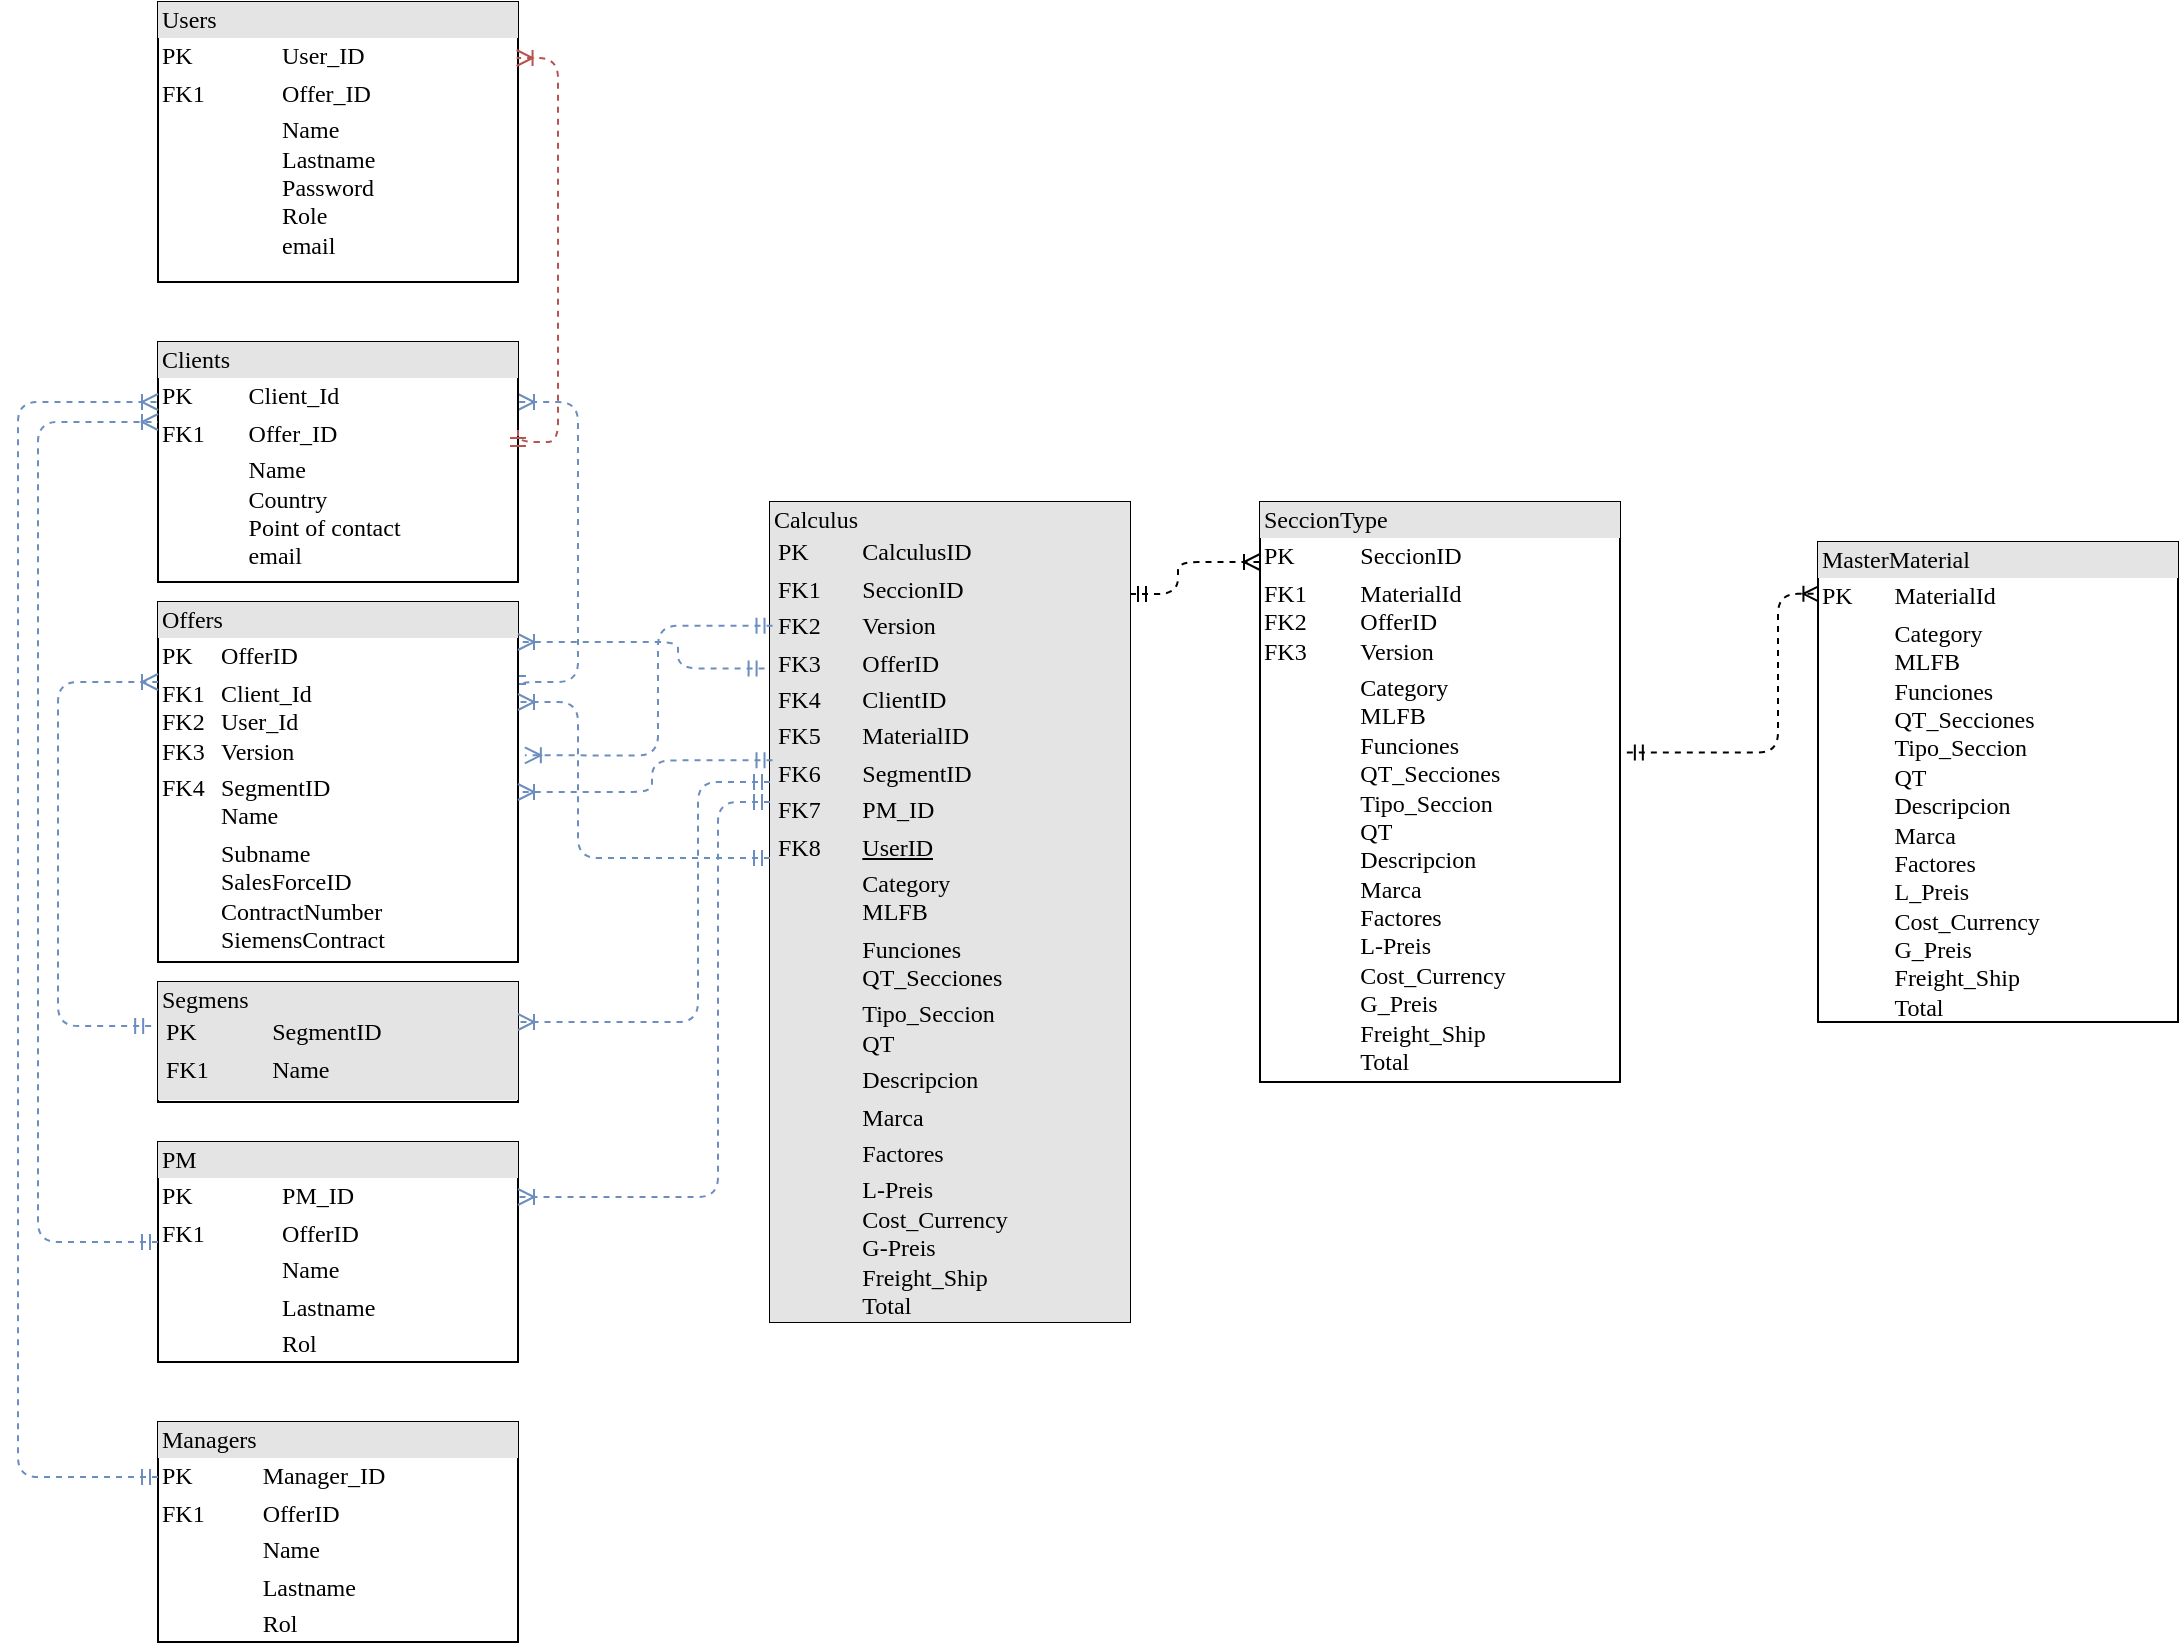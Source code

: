 <mxfile version="24.3.1" type="github">
  <diagram name="Page-1" id="2ca16b54-16f6-2749-3443-fa8db7711227">
    <mxGraphModel dx="794" dy="595" grid="1" gridSize="10" guides="1" tooltips="1" connect="1" arrows="1" fold="1" page="1" pageScale="1" pageWidth="1100" pageHeight="850" background="none" math="0" shadow="0">
      <root>
        <mxCell id="0" />
        <mxCell id="1" parent="0" />
        <mxCell id="2ed32ef02a7f4228-1" value="&lt;div style=&quot;box-sizing:border-box;width:100%;background:#e4e4e4;padding:2px;&quot;&gt;Users&lt;/div&gt;&lt;table style=&quot;width:100%;font-size:1em;&quot; cellpadding=&quot;2&quot; cellspacing=&quot;0&quot;&gt;&lt;tbody&gt;&lt;tr&gt;&lt;td&gt;PK&lt;/td&gt;&lt;td&gt;User_ID&lt;/td&gt;&lt;/tr&gt;&lt;tr&gt;&lt;td&gt;FK1&lt;/td&gt;&lt;td&gt;Offer_ID&lt;/td&gt;&lt;/tr&gt;&lt;tr&gt;&lt;td&gt;&lt;/td&gt;&lt;td&gt;Name&lt;br&gt;Lastname&lt;br&gt;Password&lt;br&gt;Role&lt;br&gt;email&lt;br&gt;&lt;br&gt;&lt;/td&gt;&lt;/tr&gt;&lt;/tbody&gt;&lt;/table&gt;" style="verticalAlign=top;align=left;overflow=fill;html=1;rounded=0;shadow=0;comic=0;labelBackgroundColor=none;strokeWidth=1;fontFamily=Verdana;fontSize=12" parent="1" vertex="1">
          <mxGeometry x="110" y="10" width="180" height="140" as="geometry" />
        </mxCell>
        <mxCell id="2ed32ef02a7f4228-18" style="edgeStyle=orthogonalEdgeStyle;html=1;entryX=1;entryY=0.25;dashed=1;labelBackgroundColor=none;startArrow=ERmandOne;endArrow=ERoneToMany;fontFamily=Verdana;fontSize=12;align=left;entryDx=0;entryDy=0;exitX=1;exitY=0.25;exitDx=0;exitDy=0;fillColor=#dae8fc;strokeColor=#6c8ebf;" parent="1" source="2ed32ef02a7f4228-4" target="2ed32ef02a7f4228-5" edge="1">
          <mxGeometry relative="1" as="geometry">
            <Array as="points">
              <mxPoint x="320" y="350" />
              <mxPoint x="320" y="210" />
            </Array>
          </mxGeometry>
        </mxCell>
        <mxCell id="2ed32ef02a7f4228-2" value="&lt;div style=&quot;box-sizing: border-box ; width: 100% ; background: #e4e4e4 ; padding: 2px&quot;&gt;SeccionType&lt;/div&gt;&lt;table style=&quot;width: 100% ; font-size: 1em&quot; cellpadding=&quot;2&quot; cellspacing=&quot;0&quot;&gt;&lt;tbody&gt;&lt;tr&gt;&lt;td&gt;PK&lt;/td&gt;&lt;td&gt;SeccionID&lt;/td&gt;&lt;/tr&gt;&lt;tr&gt;&lt;td&gt;FK1&lt;br&gt;FK2&lt;br&gt;FK3&lt;/td&gt;&lt;td&gt;MaterialId&lt;br&gt;OfferID&lt;br&gt;Version&lt;/td&gt;&lt;/tr&gt;&lt;tr&gt;&lt;td&gt;&lt;span style=&quot;white-space: pre;&quot;&gt;&#x9;&lt;/span&gt;&lt;br&gt;&lt;/td&gt;&lt;td&gt;Category&lt;br&gt;MLFB&lt;br&gt;Funciones&lt;br&gt;QT_Secciones&lt;br&gt;Tipo_Seccion&lt;br&gt;QT&lt;br&gt;Descripcion&lt;br&gt;Marca&lt;br&gt;Factores&lt;br&gt;L-Preis&lt;br&gt;Cost_Currency&lt;br&gt;G_Preis&lt;br&gt;Freight_Ship&lt;br&gt;Total&lt;/td&gt;&lt;/tr&gt;&lt;tr&gt;&lt;td&gt;&lt;/td&gt;&lt;td&gt;&lt;br&gt;&lt;/td&gt;&lt;/tr&gt;&lt;/tbody&gt;&lt;/table&gt;" style="verticalAlign=top;align=left;overflow=fill;html=1;rounded=0;shadow=0;comic=0;labelBackgroundColor=none;strokeWidth=1;fontFamily=Verdana;fontSize=12" parent="1" vertex="1">
          <mxGeometry x="661" y="260" width="180" height="290" as="geometry" />
        </mxCell>
        <mxCell id="2ed32ef02a7f4228-3" value="&lt;div style=&quot;box-sizing: border-box ; width: 100% ; background: #e4e4e4 ; padding: 2px&quot;&gt;Segmens&lt;br&gt;&lt;table style=&quot;background-color: initial; font-size: 1em; width: 100%;&quot; cellpadding=&quot;2&quot; cellspacing=&quot;0&quot;&gt;&lt;tbody&gt;&lt;tr&gt;&lt;td&gt;PK&lt;/td&gt;&lt;td&gt;SegmentID&lt;/td&gt;&lt;/tr&gt;&lt;tr&gt;&lt;td&gt;FK1&lt;/td&gt;&lt;td&gt;Name&lt;/td&gt;&lt;/tr&gt;&lt;tr&gt;&lt;td&gt;&lt;/td&gt;&lt;td&gt;&lt;/td&gt;&lt;/tr&gt;&lt;/tbody&gt;&lt;/table&gt;&lt;/div&gt;" style="verticalAlign=top;align=left;overflow=fill;html=1;rounded=0;shadow=0;comic=0;labelBackgroundColor=none;strokeWidth=1;fontFamily=Verdana;fontSize=12" parent="1" vertex="1">
          <mxGeometry x="110" y="500" width="180" height="60" as="geometry" />
        </mxCell>
        <mxCell id="2ed32ef02a7f4228-4" value="&lt;div style=&quot;box-sizing: border-box ; width: 100% ; background: #e4e4e4 ; padding: 2px&quot;&gt;Offers&lt;/div&gt;&lt;table style=&quot;width: 100% ; font-size: 1em&quot; cellpadding=&quot;2&quot; cellspacing=&quot;0&quot;&gt;&lt;tbody&gt;&lt;tr&gt;&lt;td&gt;PK&lt;/td&gt;&lt;td&gt;OfferID&lt;/td&gt;&lt;/tr&gt;&lt;tr&gt;&lt;td&gt;FK1&lt;br&gt;FK2&lt;br&gt;FK3&lt;/td&gt;&lt;td&gt;Client_Id&lt;br&gt;User_Id&lt;br&gt;Version&lt;/td&gt;&lt;/tr&gt;&lt;tr&gt;&lt;td&gt;FK4&lt;br&gt;&lt;br&gt;&lt;/td&gt;&lt;td&gt;SegmentID&lt;br&gt;Name&lt;/td&gt;&lt;/tr&gt;&lt;tr&gt;&lt;td&gt;&lt;br&gt;&lt;/td&gt;&lt;td&gt;Subname&lt;br&gt;&lt;table style=&quot;border-collapse:&lt;br/&gt; collapse;width:94pt&quot; width=&quot;125&quot; cellspacing=&quot;0&quot; cellpadding=&quot;0&quot; border=&quot;0&quot;&gt;&lt;tbody&gt;&lt;tr style=&quot;height:14.0pt&quot; height=&quot;19&quot;&gt;  &lt;td style=&quot;height:14.0pt;width:94pt&quot; width=&quot;125&quot; class=&quot;xl280&quot; height=&quot;19&quot;&gt;SalesForceID&lt;br&gt;ContractNumber&lt;br&gt;SiemensContract&lt;br&gt;&lt;br&gt;&lt;/td&gt;&lt;/tr&gt;&lt;/tbody&gt;&lt;/table&gt;&lt;/td&gt;&lt;/tr&gt;&lt;/tbody&gt;&lt;/table&gt;" style="verticalAlign=top;align=left;overflow=fill;html=1;rounded=0;shadow=0;comic=0;labelBackgroundColor=none;strokeWidth=1;fontFamily=Verdana;fontSize=12" parent="1" vertex="1">
          <mxGeometry x="110" y="310" width="180" height="180" as="geometry" />
        </mxCell>
        <mxCell id="2ed32ef02a7f4228-5" value="&lt;div style=&quot;box-sizing:border-box;width:100%;background:#e4e4e4;padding:2px;&quot;&gt;Clients&lt;/div&gt;&lt;table style=&quot;width:100%;font-size:1em;&quot; cellpadding=&quot;2&quot; cellspacing=&quot;0&quot;&gt;&lt;tbody&gt;&lt;tr&gt;&lt;td&gt;PK&lt;/td&gt;&lt;td&gt;Client_Id&lt;/td&gt;&lt;/tr&gt;&lt;tr&gt;&lt;td&gt;FK1&lt;/td&gt;&lt;td&gt;Offer_ID&lt;/td&gt;&lt;/tr&gt;&lt;tr&gt;&lt;td&gt;&lt;/td&gt;&lt;td&gt;Name&lt;br&gt;Country&lt;br&gt;Point of contact&lt;br&gt;email&lt;br&gt;&lt;br&gt;&lt;/td&gt;&lt;/tr&gt;&lt;/tbody&gt;&lt;/table&gt;" style="verticalAlign=top;align=left;overflow=fill;html=1;rounded=0;shadow=0;comic=0;labelBackgroundColor=none;strokeWidth=1;fontFamily=Verdana;fontSize=12" parent="1" vertex="1">
          <mxGeometry x="110" y="180" width="180" height="120" as="geometry" />
        </mxCell>
        <mxCell id="2ed32ef02a7f4228-8" value="&lt;div style=&quot;box-sizing: border-box ; width: 100% ; background: #e4e4e4 ; padding: 2px&quot;&gt;Calculus&lt;table style=&quot;background-color: initial; font-size: 1em; width: 100%;&quot; cellpadding=&quot;2&quot; cellspacing=&quot;0&quot;&gt;&lt;tbody&gt;&lt;tr&gt;&lt;td&gt;PK&lt;/td&gt;&lt;td&gt;CalculusID&lt;/td&gt;&lt;/tr&gt;&lt;tr&gt;&lt;td&gt;FK1&lt;/td&gt;&lt;td&gt;SeccionID&lt;/td&gt;&lt;/tr&gt;&lt;tr&gt;&lt;td&gt;FK2&lt;/td&gt;&lt;td&gt;Version&lt;/td&gt;&lt;/tr&gt;&lt;tr&gt;&lt;td&gt;FK3&lt;br&gt;&lt;/td&gt;&lt;td&gt;OfferID&lt;/td&gt;&lt;/tr&gt;&lt;tr&gt;&lt;td&gt;FK4&lt;br&gt;&lt;/td&gt;&lt;td&gt;ClientID&lt;/td&gt;&lt;/tr&gt;&lt;tr&gt;&lt;td&gt;FK5&lt;br&gt;&lt;/td&gt;&lt;td&gt;MaterialID&lt;/td&gt;&lt;/tr&gt;&lt;tr&gt;&lt;td&gt;FK6&lt;br&gt;&lt;/td&gt;&lt;td&gt;SegmentID&lt;/td&gt;&lt;/tr&gt;&lt;tr&gt;&lt;td&gt;FK7&lt;br&gt;&lt;/td&gt;&lt;td&gt;PM_ID&lt;/td&gt;&lt;/tr&gt;&lt;tr&gt;&lt;td&gt;FK8&lt;br&gt;&lt;/td&gt;&lt;td&gt;&lt;u&gt;UserID&lt;/u&gt;&lt;/td&gt;&lt;/tr&gt;&lt;tr&gt;&lt;td&gt;&lt;br&gt;&lt;/td&gt;&lt;td&gt;Category&lt;br&gt;MLFB&lt;/td&gt;&lt;/tr&gt;&lt;tr&gt;&lt;td&gt;&lt;br&gt;&lt;/td&gt;&lt;td&gt;Funciones&lt;br&gt;QT_Secciones&lt;/td&gt;&lt;/tr&gt;&lt;tr&gt;&lt;td&gt;&lt;br&gt;&lt;/td&gt;&lt;td&gt;Tipo_Seccion&lt;br&gt;QT&lt;/td&gt;&lt;/tr&gt;&lt;tr&gt;&lt;td&gt;&lt;br&gt;&lt;/td&gt;&lt;td&gt;Descripcion&lt;br&gt;&lt;/td&gt;&lt;/tr&gt;&lt;tr&gt;&lt;td&gt;&lt;br&gt;&lt;/td&gt;&lt;td&gt;Marca&lt;/td&gt;&lt;/tr&gt;&lt;tr&gt;&lt;td&gt;&lt;br&gt;&lt;/td&gt;&lt;td&gt;Factores&lt;/td&gt;&lt;/tr&gt;&lt;tr&gt;&lt;td&gt;&lt;br&gt;&lt;/td&gt;&lt;td&gt;L-Preis&lt;br&gt;Cost_Currency&lt;br&gt;G-Preis&lt;br&gt;Freight_Ship&lt;br&gt;Total&lt;br&gt;Currency_Offer&lt;br&gt;&lt;br&gt;&lt;/td&gt;&lt;/tr&gt;&lt;/tbody&gt;&lt;/table&gt;&lt;/div&gt;" style="verticalAlign=top;align=left;overflow=fill;html=1;rounded=0;shadow=0;comic=0;labelBackgroundColor=none;strokeWidth=1;fontFamily=Verdana;fontSize=12" parent="1" vertex="1">
          <mxGeometry x="416" y="260" width="180" height="410" as="geometry" />
        </mxCell>
        <mxCell id="2ed32ef02a7f4228-21" style="edgeStyle=orthogonalEdgeStyle;html=1;entryX=0.004;entryY=0.108;dashed=1;labelBackgroundColor=none;startArrow=ERmandOne;endArrow=ERoneToMany;fontFamily=Verdana;fontSize=12;align=left;entryDx=0;entryDy=0;entryPerimeter=0;exitX=1.019;exitY=0.432;exitDx=0;exitDy=0;exitPerimeter=0;" parent="1" source="2ed32ef02a7f4228-2" target="2ed32ef02a7f4228-10" edge="1">
          <mxGeometry relative="1" as="geometry">
            <mxPoint x="660" y="280" as="sourcePoint" />
            <mxPoint x="920" y="490" as="targetPoint" />
            <Array as="points">
              <mxPoint x="920" y="385" />
              <mxPoint x="920" y="306" />
            </Array>
          </mxGeometry>
        </mxCell>
        <mxCell id="2ed32ef02a7f4228-10" value="&lt;div style=&quot;box-sizing: border-box ; width: 100% ; background: #e4e4e4 ; padding: 2px&quot;&gt;MasterMaterial&lt;/div&gt;&lt;table style=&quot;width: 100% ; font-size: 1em&quot; cellpadding=&quot;2&quot; cellspacing=&quot;0&quot;&gt;&lt;tbody&gt;&lt;tr&gt;&lt;td&gt;PK&lt;br&gt;&lt;/td&gt;&lt;td style=&quot;text-align: justify;&quot;&gt;MaterialId&lt;/td&gt;&lt;/tr&gt;&lt;tr&gt;&lt;td&gt;&lt;div style=&quot;text-align: justify;&quot;&gt;&lt;br&gt;&lt;/div&gt;&lt;div style=&quot;text-align: justify;&quot;&gt;&lt;span style=&quot;font-size: 1em; background-color: initial;&quot;&gt;&lt;br&gt;&lt;/span&gt;&lt;/div&gt;&lt;div style=&quot;text-align: justify;&quot;&gt;&lt;span style=&quot;font-size: 1em; background-color: initial;&quot;&gt;&lt;br&gt;&lt;/span&gt;&lt;/div&gt;&lt;div style=&quot;text-align: justify;&quot;&gt;&lt;span style=&quot;font-size: 1em; background-color: initial;&quot;&gt;&lt;br&gt;&lt;/span&gt;&lt;/div&gt;&lt;div style=&quot;text-align: justify;&quot;&gt;&lt;span style=&quot;font-size: 1em; background-color: initial;&quot;&gt;&lt;br&gt;&lt;/span&gt;&lt;/div&gt;&lt;div style=&quot;text-align: justify;&quot;&gt;&lt;span style=&quot;font-size: 1em; background-color: initial;&quot;&gt;&lt;br&gt;&lt;/span&gt;&lt;/div&gt;&lt;div style=&quot;text-align: justify;&quot;&gt;&lt;span style=&quot;font-size: 1em; background-color: initial;&quot;&gt;&lt;br&gt;&lt;/span&gt;&lt;/div&gt;&lt;div style=&quot;text-align: justify;&quot;&gt;&lt;span style=&quot;font-size: 1em; background-color: initial;&quot;&gt;&lt;br&gt;&lt;/span&gt;&lt;/div&gt;&lt;div style=&quot;text-align: justify;&quot;&gt;&lt;span style=&quot;font-size: 1em; background-color: initial;&quot;&gt;&lt;br&gt;&lt;/span&gt;&lt;/div&gt;&lt;div style=&quot;text-align: justify;&quot;&gt;&lt;span style=&quot;font-size: 1em; background-color: initial;&quot;&gt;&lt;br&gt;&lt;/span&gt;&lt;/div&gt;&lt;div style=&quot;text-align: justify;&quot;&gt;&lt;span style=&quot;font-size: 1em; background-color: initial;&quot;&gt;&lt;br&gt;&lt;/span&gt;&lt;/div&gt;&lt;div style=&quot;text-align: justify;&quot;&gt;&lt;span style=&quot;font-size: 1em; background-color: initial;&quot;&gt;&lt;br&gt;&lt;/span&gt;&lt;/div&gt;&lt;div style=&quot;text-align: justify;&quot;&gt;&lt;span style=&quot;font-size: 1em; background-color: initial;&quot;&gt;&lt;br&gt;&lt;/span&gt;&lt;/div&gt;&lt;div style=&quot;text-align: justify;&quot;&gt;&lt;span style=&quot;font-size: 1em; background-color: initial;&quot;&gt;&lt;br&gt;&lt;/span&gt;&lt;/div&gt;&lt;div style=&quot;text-align: justify;&quot;&gt;&lt;/div&gt;&lt;/td&gt;&lt;td&gt;Category&lt;br&gt;MLFB&lt;br&gt;Funciones&lt;br&gt;QT_Secciones&lt;br&gt;Tipo_Seccion&lt;br&gt;QT&lt;br&gt;Descripcion&lt;br&gt;Marca&lt;br&gt;Factores&lt;br&gt;L_Preis&lt;br&gt;Cost_Currency&lt;br&gt;G_Preis&lt;br&gt;Freight_Ship&lt;br&gt;Total&lt;/td&gt;&lt;/tr&gt;&lt;tr&gt;&lt;td&gt;&lt;br&gt;&lt;/td&gt;&lt;td&gt;&lt;br&gt;&lt;/td&gt;&lt;/tr&gt;&lt;tr&gt;&lt;td&gt;&lt;br&gt;&lt;/td&gt;&lt;td&gt;&lt;br&gt;&lt;/td&gt;&lt;/tr&gt;&lt;tr&gt;&lt;td&gt;&lt;br&gt;&lt;/td&gt;&lt;td&gt;&lt;br&gt;&lt;/td&gt;&lt;/tr&gt;&lt;tr&gt;&lt;td&gt;&lt;br&gt;&lt;/td&gt;&lt;td&gt;&lt;br&gt;&lt;/td&gt;&lt;/tr&gt;&lt;/tbody&gt;&lt;/table&gt;" style="verticalAlign=top;align=left;overflow=fill;html=1;rounded=0;shadow=0;comic=0;labelBackgroundColor=none;strokeWidth=1;fontFamily=Verdana;fontSize=12" parent="1" vertex="1">
          <mxGeometry x="940" y="280" width="180" height="240" as="geometry" />
        </mxCell>
        <mxCell id="2ed32ef02a7f4228-12" value="&lt;div style=&quot;box-sizing: border-box ; width: 100% ; background: #e4e4e4 ; padding: 2px&quot;&gt;PM&lt;/div&gt;&lt;table style=&quot;width: 100% ; font-size: 1em&quot; cellpadding=&quot;2&quot; cellspacing=&quot;0&quot;&gt;&lt;tbody&gt;&lt;tr&gt;&lt;td&gt;PK&lt;/td&gt;&lt;td&gt;PM_ID&lt;/td&gt;&lt;/tr&gt;&lt;tr&gt;&lt;td&gt;FK1&lt;/td&gt;&lt;td&gt;OfferID&lt;/td&gt;&lt;/tr&gt;&lt;tr&gt;&lt;td&gt;&lt;/td&gt;&lt;td&gt;Name&lt;/td&gt;&lt;/tr&gt;&lt;tr&gt;&lt;td&gt;&lt;br&gt;&lt;/td&gt;&lt;td&gt;Lastname&lt;/td&gt;&lt;/tr&gt;&lt;tr&gt;&lt;td&gt;&lt;br&gt;&lt;/td&gt;&lt;td&gt;Rol&lt;/td&gt;&lt;/tr&gt;&lt;tr&gt;&lt;td&gt;&lt;br&gt;&lt;/td&gt;&lt;td&gt;&lt;br&gt;&lt;/td&gt;&lt;/tr&gt;&lt;/tbody&gt;&lt;/table&gt;" style="verticalAlign=top;align=left;overflow=fill;html=1;rounded=0;shadow=0;comic=0;labelBackgroundColor=none;strokeWidth=1;fontFamily=Verdana;fontSize=12" parent="1" vertex="1">
          <mxGeometry x="110" y="580" width="180" height="110" as="geometry" />
        </mxCell>
        <mxCell id="BW-nAZjWjkn8rpJ02qcr-7" style="edgeStyle=orthogonalEdgeStyle;html=1;dashed=1;labelBackgroundColor=none;startArrow=ERmandOne;endArrow=ERoneToMany;fontFamily=Verdana;fontSize=12;align=left;exitX=1;exitY=0.367;exitDx=0;exitDy=0;exitPerimeter=0;entryX=0.996;entryY=0.2;entryDx=0;entryDy=0;entryPerimeter=0;fillColor=#f8cecc;strokeColor=#b85450;" edge="1" parent="1" source="2ed32ef02a7f4228-5" target="2ed32ef02a7f4228-1">
          <mxGeometry relative="1" as="geometry">
            <mxPoint x="320" y="230" as="sourcePoint" />
            <mxPoint x="320" y="120" as="targetPoint" />
            <Array as="points">
              <mxPoint x="290" y="230" />
              <mxPoint x="310" y="230" />
              <mxPoint x="310" y="38" />
            </Array>
          </mxGeometry>
        </mxCell>
        <mxCell id="BW-nAZjWjkn8rpJ02qcr-8" style="edgeStyle=orthogonalEdgeStyle;html=1;dashed=1;labelBackgroundColor=none;startArrow=ERmandOne;endArrow=ERoneToMany;fontFamily=Verdana;fontSize=12;align=left;fillColor=#dae8fc;strokeColor=#6c8ebf;" edge="1" parent="1" target="2ed32ef02a7f4228-5">
          <mxGeometry relative="1" as="geometry">
            <mxPoint x="110" y="630" as="sourcePoint" />
            <mxPoint x="40" y="220" as="targetPoint" />
            <Array as="points">
              <mxPoint x="50" y="630" />
              <mxPoint x="50" y="220" />
            </Array>
          </mxGeometry>
        </mxCell>
        <mxCell id="BW-nAZjWjkn8rpJ02qcr-9" style="edgeStyle=orthogonalEdgeStyle;rounded=0;orthogonalLoop=1;jettySize=auto;html=1;exitX=0.5;exitY=1;exitDx=0;exitDy=0;" edge="1" parent="1" source="2ed32ef02a7f4228-12" target="2ed32ef02a7f4228-12">
          <mxGeometry relative="1" as="geometry" />
        </mxCell>
        <mxCell id="BW-nAZjWjkn8rpJ02qcr-10" value="&lt;div style=&quot;box-sizing: border-box ; width: 100% ; background: #e4e4e4 ; padding: 2px&quot;&gt;Managers&lt;/div&gt;&lt;table style=&quot;width: 100% ; font-size: 1em&quot; cellpadding=&quot;2&quot; cellspacing=&quot;0&quot;&gt;&lt;tbody&gt;&lt;tr&gt;&lt;td&gt;PK&lt;/td&gt;&lt;td&gt;Manager_ID&lt;/td&gt;&lt;/tr&gt;&lt;tr&gt;&lt;td&gt;FK1&lt;/td&gt;&lt;td&gt;OfferID&lt;/td&gt;&lt;/tr&gt;&lt;tr&gt;&lt;td&gt;&lt;/td&gt;&lt;td&gt;Name&lt;/td&gt;&lt;/tr&gt;&lt;tr&gt;&lt;td&gt;&lt;br&gt;&lt;/td&gt;&lt;td&gt;Lastname&lt;/td&gt;&lt;/tr&gt;&lt;tr&gt;&lt;td&gt;&lt;br&gt;&lt;/td&gt;&lt;td&gt;Rol&lt;/td&gt;&lt;/tr&gt;&lt;tr&gt;&lt;td&gt;&lt;br&gt;&lt;/td&gt;&lt;td&gt;&lt;br&gt;&lt;/td&gt;&lt;/tr&gt;&lt;/tbody&gt;&lt;/table&gt;" style="verticalAlign=top;align=left;overflow=fill;html=1;rounded=0;shadow=0;comic=0;labelBackgroundColor=none;strokeWidth=1;fontFamily=Verdana;fontSize=12" vertex="1" parent="1">
          <mxGeometry x="110" y="720" width="180" height="110" as="geometry" />
        </mxCell>
        <mxCell id="BW-nAZjWjkn8rpJ02qcr-11" style="edgeStyle=orthogonalEdgeStyle;html=1;dashed=1;labelBackgroundColor=none;startArrow=ERmandOne;endArrow=ERoneToMany;fontFamily=Verdana;fontSize=12;align=left;fillColor=#dae8fc;strokeColor=#6c8ebf;entryX=0;entryY=0.25;entryDx=0;entryDy=0;exitX=0;exitY=0.25;exitDx=0;exitDy=0;" edge="1" parent="1" source="BW-nAZjWjkn8rpJ02qcr-10" target="2ed32ef02a7f4228-5">
          <mxGeometry relative="1" as="geometry">
            <mxPoint x="120" y="640" as="sourcePoint" />
            <mxPoint x="120" y="230" as="targetPoint" />
            <Array as="points">
              <mxPoint x="40" y="748" />
              <mxPoint x="40" y="210" />
            </Array>
          </mxGeometry>
        </mxCell>
        <mxCell id="BW-nAZjWjkn8rpJ02qcr-12" style="edgeStyle=orthogonalEdgeStyle;html=1;dashed=1;labelBackgroundColor=none;startArrow=ERmandOne;endArrow=ERoneToMany;fontFamily=Verdana;fontSize=12;align=left;fillColor=#dae8fc;strokeColor=#6c8ebf;exitX=-0.019;exitY=0.367;exitDx=0;exitDy=0;exitPerimeter=0;" edge="1" parent="1" source="2ed32ef02a7f4228-3" target="2ed32ef02a7f4228-4">
          <mxGeometry relative="1" as="geometry">
            <mxPoint x="120" y="640" as="sourcePoint" />
            <mxPoint x="90" y="380" as="targetPoint" />
            <Array as="points">
              <mxPoint x="60" y="522" />
              <mxPoint x="60" y="350" />
            </Array>
          </mxGeometry>
        </mxCell>
        <mxCell id="BW-nAZjWjkn8rpJ02qcr-14" style="edgeStyle=orthogonalEdgeStyle;html=1;entryX=0.004;entryY=0.108;dashed=1;labelBackgroundColor=none;startArrow=ERmandOne;endArrow=ERoneToMany;fontFamily=Verdana;fontSize=12;align=left;entryDx=0;entryDy=0;entryPerimeter=0;" edge="1" parent="1" source="2ed32ef02a7f4228-8">
          <mxGeometry relative="1" as="geometry">
            <mxPoint x="564" y="369" as="sourcePoint" />
            <mxPoint x="661" y="290" as="targetPoint" />
            <Array as="points">
              <mxPoint x="620" y="306" />
              <mxPoint x="620" y="290" />
            </Array>
          </mxGeometry>
        </mxCell>
        <mxCell id="BW-nAZjWjkn8rpJ02qcr-15" style="edgeStyle=orthogonalEdgeStyle;html=1;dashed=1;labelBackgroundColor=none;startArrow=ERmandOne;endArrow=ERoneToMany;fontFamily=Verdana;fontSize=12;align=left;fillColor=#dae8fc;strokeColor=#6c8ebf;entryX=1;entryY=0.25;entryDx=0;entryDy=0;" edge="1" parent="1" source="2ed32ef02a7f4228-8" target="2ed32ef02a7f4228-12">
          <mxGeometry relative="1" as="geometry">
            <mxPoint x="370" y="450" as="sourcePoint" />
            <mxPoint x="407.26" y="580" as="targetPoint" />
            <Array as="points">
              <mxPoint x="390" y="410" />
              <mxPoint x="390" y="608" />
            </Array>
          </mxGeometry>
        </mxCell>
        <mxCell id="BW-nAZjWjkn8rpJ02qcr-16" style="edgeStyle=orthogonalEdgeStyle;html=1;dashed=1;labelBackgroundColor=none;startArrow=ERmandOne;endArrow=ERoneToMany;fontFamily=Verdana;fontSize=12;align=left;fillColor=#dae8fc;strokeColor=#6c8ebf;" edge="1" parent="1" source="2ed32ef02a7f4228-8">
          <mxGeometry relative="1" as="geometry">
            <mxPoint x="387" y="390" as="sourcePoint" />
            <mxPoint x="290" y="520" as="targetPoint" />
            <Array as="points">
              <mxPoint x="380" y="400" />
              <mxPoint x="380" y="520" />
            </Array>
          </mxGeometry>
        </mxCell>
        <mxCell id="BW-nAZjWjkn8rpJ02qcr-17" style="edgeStyle=orthogonalEdgeStyle;html=1;dashed=1;labelBackgroundColor=none;startArrow=ERmandOne;endArrow=ERoneToMany;fontFamily=Verdana;fontSize=12;align=left;fillColor=#dae8fc;strokeColor=#6c8ebf;" edge="1" parent="1" source="2ed32ef02a7f4228-8">
          <mxGeometry relative="1" as="geometry">
            <mxPoint x="416" y="240" as="sourcePoint" />
            <mxPoint x="290" y="360" as="targetPoint" />
            <Array as="points">
              <mxPoint x="320" y="438" />
              <mxPoint x="320" y="360" />
            </Array>
          </mxGeometry>
        </mxCell>
        <mxCell id="BW-nAZjWjkn8rpJ02qcr-18" style="edgeStyle=orthogonalEdgeStyle;html=1;dashed=1;labelBackgroundColor=none;startArrow=ERmandOne;endArrow=ERoneToMany;fontFamily=Verdana;fontSize=12;align=left;fillColor=#dae8fc;strokeColor=#6c8ebf;entryX=1.019;entryY=0.426;entryDx=0;entryDy=0;entryPerimeter=0;exitX=0.007;exitY=0.151;exitDx=0;exitDy=0;exitPerimeter=0;" edge="1" parent="1" source="2ed32ef02a7f4228-8" target="2ed32ef02a7f4228-4">
          <mxGeometry relative="1" as="geometry">
            <mxPoint x="360" y="310" as="sourcePoint" />
            <mxPoint x="300" y="370" as="targetPoint" />
            <Array as="points">
              <mxPoint x="360" y="322" />
              <mxPoint x="360" y="387" />
            </Array>
          </mxGeometry>
        </mxCell>
        <mxCell id="BW-nAZjWjkn8rpJ02qcr-19" style="edgeStyle=orthogonalEdgeStyle;html=1;dashed=1;labelBackgroundColor=none;startArrow=ERmandOne;endArrow=ERoneToMany;fontFamily=Verdana;fontSize=12;align=left;fillColor=#dae8fc;strokeColor=#6c8ebf;entryX=1.019;entryY=0.426;entryDx=0;entryDy=0;entryPerimeter=0;exitX=0.007;exitY=0.315;exitDx=0;exitDy=0;exitPerimeter=0;" edge="1" parent="1" source="2ed32ef02a7f4228-8">
          <mxGeometry relative="1" as="geometry">
            <mxPoint x="414" y="340" as="sourcePoint" />
            <mxPoint x="290" y="405" as="targetPoint" />
            <Array as="points">
              <mxPoint x="357" y="389" />
              <mxPoint x="357" y="405" />
            </Array>
          </mxGeometry>
        </mxCell>
        <mxCell id="BW-nAZjWjkn8rpJ02qcr-20" style="edgeStyle=orthogonalEdgeStyle;html=1;dashed=1;labelBackgroundColor=none;startArrow=ERmandOne;endArrow=ERoneToMany;fontFamily=Verdana;fontSize=12;align=left;fillColor=#dae8fc;strokeColor=#6c8ebf;exitX=-0.015;exitY=0.203;exitDx=0;exitDy=0;exitPerimeter=0;" edge="1" parent="1" source="2ed32ef02a7f4228-8" target="2ed32ef02a7f4228-4">
          <mxGeometry relative="1" as="geometry">
            <mxPoint x="427" y="332" as="sourcePoint" />
            <mxPoint x="303" y="397" as="targetPoint" />
            <Array as="points">
              <mxPoint x="370" y="343" />
              <mxPoint x="370" y="330" />
            </Array>
          </mxGeometry>
        </mxCell>
      </root>
    </mxGraphModel>
  </diagram>
</mxfile>
